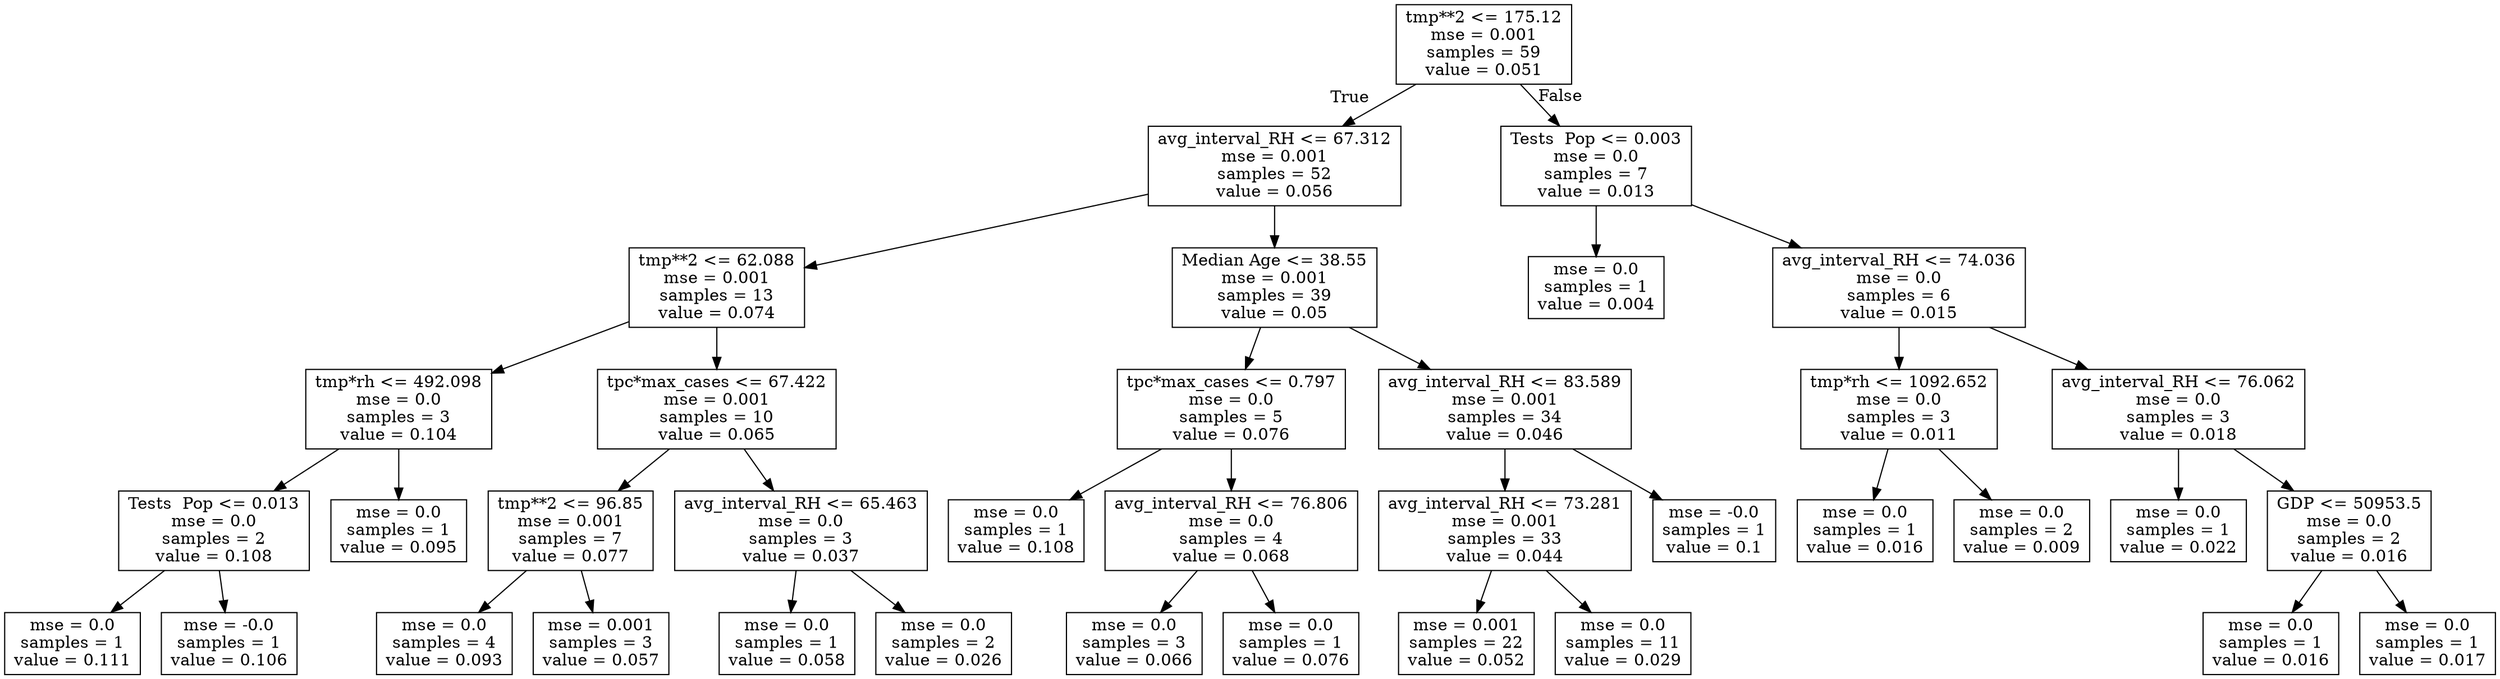 digraph Tree {
node [shape=box] ;
0 [label="tmp**2 <= 175.12\nmse = 0.001\nsamples = 59\nvalue = 0.051"] ;
1 [label="avg_interval_RH <= 67.312\nmse = 0.001\nsamples = 52\nvalue = 0.056"] ;
0 -> 1 [labeldistance=2.5, labelangle=45, headlabel="True"] ;
2 [label="tmp**2 <= 62.088\nmse = 0.001\nsamples = 13\nvalue = 0.074"] ;
1 -> 2 ;
3 [label="tmp*rh <= 492.098\nmse = 0.0\nsamples = 3\nvalue = 0.104"] ;
2 -> 3 ;
4 [label="Tests \ Pop <= 0.013\nmse = 0.0\nsamples = 2\nvalue = 0.108"] ;
3 -> 4 ;
5 [label="mse = 0.0\nsamples = 1\nvalue = 0.111"] ;
4 -> 5 ;
6 [label="mse = -0.0\nsamples = 1\nvalue = 0.106"] ;
4 -> 6 ;
7 [label="mse = 0.0\nsamples = 1\nvalue = 0.095"] ;
3 -> 7 ;
8 [label="tpc*max_cases <= 67.422\nmse = 0.001\nsamples = 10\nvalue = 0.065"] ;
2 -> 8 ;
9 [label="tmp**2 <= 96.85\nmse = 0.001\nsamples = 7\nvalue = 0.077"] ;
8 -> 9 ;
10 [label="mse = 0.0\nsamples = 4\nvalue = 0.093"] ;
9 -> 10 ;
11 [label="mse = 0.001\nsamples = 3\nvalue = 0.057"] ;
9 -> 11 ;
12 [label="avg_interval_RH <= 65.463\nmse = 0.0\nsamples = 3\nvalue = 0.037"] ;
8 -> 12 ;
13 [label="mse = 0.0\nsamples = 1\nvalue = 0.058"] ;
12 -> 13 ;
14 [label="mse = 0.0\nsamples = 2\nvalue = 0.026"] ;
12 -> 14 ;
15 [label="Median Age <= 38.55\nmse = 0.001\nsamples = 39\nvalue = 0.05"] ;
1 -> 15 ;
16 [label="tpc*max_cases <= 0.797\nmse = 0.0\nsamples = 5\nvalue = 0.076"] ;
15 -> 16 ;
17 [label="mse = 0.0\nsamples = 1\nvalue = 0.108"] ;
16 -> 17 ;
18 [label="avg_interval_RH <= 76.806\nmse = 0.0\nsamples = 4\nvalue = 0.068"] ;
16 -> 18 ;
19 [label="mse = 0.0\nsamples = 3\nvalue = 0.066"] ;
18 -> 19 ;
20 [label="mse = 0.0\nsamples = 1\nvalue = 0.076"] ;
18 -> 20 ;
21 [label="avg_interval_RH <= 83.589\nmse = 0.001\nsamples = 34\nvalue = 0.046"] ;
15 -> 21 ;
22 [label="avg_interval_RH <= 73.281\nmse = 0.001\nsamples = 33\nvalue = 0.044"] ;
21 -> 22 ;
23 [label="mse = 0.001\nsamples = 22\nvalue = 0.052"] ;
22 -> 23 ;
24 [label="mse = 0.0\nsamples = 11\nvalue = 0.029"] ;
22 -> 24 ;
25 [label="mse = -0.0\nsamples = 1\nvalue = 0.1"] ;
21 -> 25 ;
26 [label="Tests \ Pop <= 0.003\nmse = 0.0\nsamples = 7\nvalue = 0.013"] ;
0 -> 26 [labeldistance=2.5, labelangle=-45, headlabel="False"] ;
27 [label="mse = 0.0\nsamples = 1\nvalue = 0.004"] ;
26 -> 27 ;
28 [label="avg_interval_RH <= 74.036\nmse = 0.0\nsamples = 6\nvalue = 0.015"] ;
26 -> 28 ;
29 [label="tmp*rh <= 1092.652\nmse = 0.0\nsamples = 3\nvalue = 0.011"] ;
28 -> 29 ;
30 [label="mse = 0.0\nsamples = 1\nvalue = 0.016"] ;
29 -> 30 ;
31 [label="mse = 0.0\nsamples = 2\nvalue = 0.009"] ;
29 -> 31 ;
32 [label="avg_interval_RH <= 76.062\nmse = 0.0\nsamples = 3\nvalue = 0.018"] ;
28 -> 32 ;
33 [label="mse = 0.0\nsamples = 1\nvalue = 0.022"] ;
32 -> 33 ;
34 [label="GDP <= 50953.5\nmse = 0.0\nsamples = 2\nvalue = 0.016"] ;
32 -> 34 ;
35 [label="mse = 0.0\nsamples = 1\nvalue = 0.016"] ;
34 -> 35 ;
36 [label="mse = 0.0\nsamples = 1\nvalue = 0.017"] ;
34 -> 36 ;
}